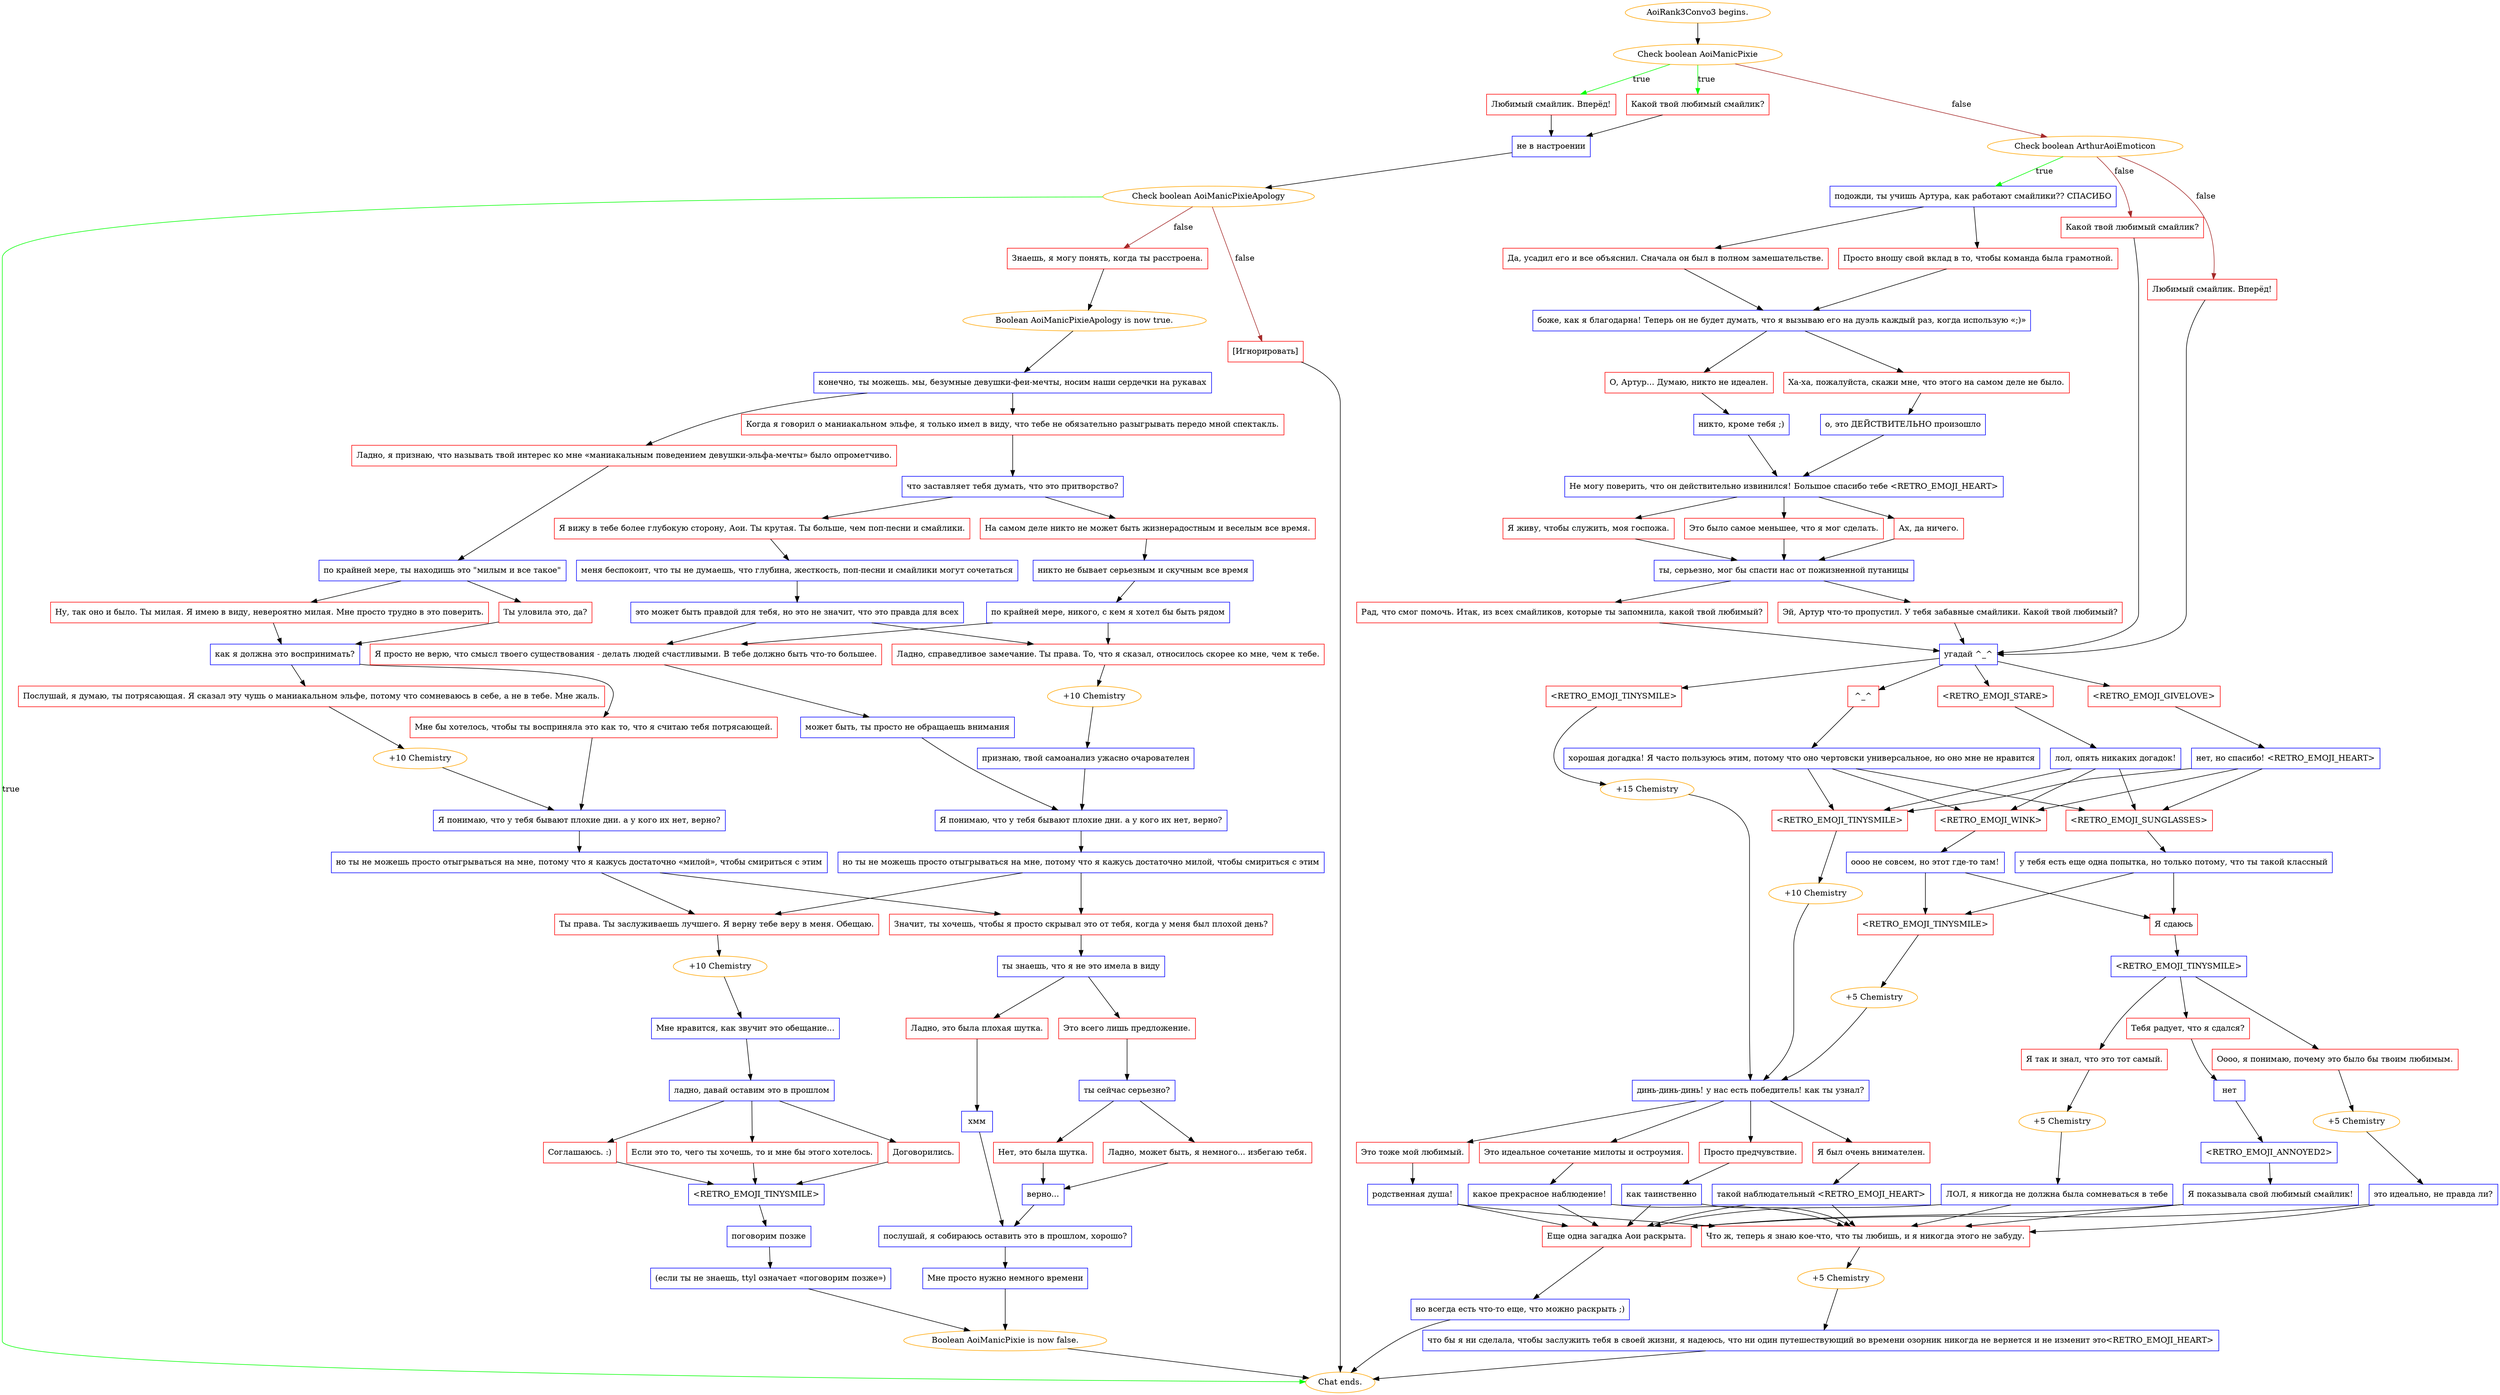 digraph {
	"AoiRank3Convo3 begins." [color=orange];
		"AoiRank3Convo3 begins." -> j3825005181;
	j3825005181 [label="Check boolean AoiManicPixie",color=orange];
		j3825005181 -> j271160918 [label=true,color=green];
		j3825005181 -> j3632709040 [label=true,color=green];
		j3825005181 -> j395414325 [label=false,color=brown];
	j271160918 [label="Какой твой любимый смайлик?",shape=box,color=red];
		j271160918 -> j2517487346;
	j3632709040 [label="Любимый смайлик. Вперёд!",shape=box,color=red];
		j3632709040 -> j2517487346;
	j395414325 [label="Check boolean ArthurAoiEmoticon",color=orange];
		j395414325 -> j3432404241 [label=true,color=green];
		j395414325 -> j1065680746 [label=false,color=brown];
		j395414325 -> j1393919268 [label=false,color=brown];
	j2517487346 [label="не в настроении",shape=box,color=blue];
		j2517487346 -> j864665741;
	j3432404241 [label="подожди, ты учишь Артура, как работают смайлики?? СПАСИБО",shape=box,color=blue];
		j3432404241 -> j3273739717;
		j3432404241 -> j2043013872;
	j1065680746 [label="Какой твой любимый смайлик?",shape=box,color=red];
		j1065680746 -> j1179529501;
	j1393919268 [label="Любимый смайлик. Вперёд!",shape=box,color=red];
		j1393919268 -> j1179529501;
	j864665741 [label="Check boolean AoiManicPixieApology",color=orange];
		j864665741 -> "Chat ends." [label=true,color=green];
		j864665741 -> j37447865 [label=false,color=brown];
		j864665741 -> j3432236701 [label=false,color=brown];
	j3273739717 [label="Да, усадил его и все объяснил. Сначала он был в полном замешательстве.",shape=box,color=red];
		j3273739717 -> j3269995947;
	j2043013872 [label="Просто вношу свой вклад в то, чтобы команда была грамотной.",shape=box,color=red];
		j2043013872 -> j3269995947;
	j1179529501 [label="угадай ^_^",shape=box,color=blue];
		j1179529501 -> j89532442;
		j1179529501 -> j1360010320;
		j1179529501 -> j1338368183;
		j1179529501 -> j3082011685;
	"Chat ends." [color=orange];
	j37447865 [label="Знаешь, я могу понять, когда ты расстроена.",shape=box,color=red];
		j37447865 -> j2332334251;
	j3432236701 [label="[Игнорировать]",shape=box,color=red];
		j3432236701 -> "Chat ends.";
	j3269995947 [label="боже, как я благодарна! Теперь он не будет думать, что я вызываю его на дуэль каждый раз, когда использую «;)»",shape=box,color=blue];
		j3269995947 -> j3424833571;
		j3269995947 -> j3850294281;
	j89532442 [label="<RETRO_EMOJI_GIVELOVE>",shape=box,color=red];
		j89532442 -> j995207112;
	j1360010320 [label="^_^",shape=box,color=red];
		j1360010320 -> j621198929;
	j1338368183 [label="<RETRO_EMOJI_STARE>",shape=box,color=red];
		j1338368183 -> j1220094258;
	j3082011685 [label="<RETRO_EMOJI_TINYSMILE>",shape=box,color=red];
		j3082011685 -> j1976888269;
	j2332334251 [label="Boolean AoiManicPixieApology is now true.",color=orange];
		j2332334251 -> j1219294380;
	j3424833571 [label="Ха-ха, пожалуйста, скажи мне, что этого на самом деле не было.",shape=box,color=red];
		j3424833571 -> j3544032075;
	j3850294281 [label="О, Артур... Думаю, никто не идеален.",shape=box,color=red];
		j3850294281 -> j4278772316;
	j995207112 [label="нет, но спасибо! <RETRO_EMOJI_HEART>",shape=box,color=blue];
		j995207112 -> j1291087075;
		j995207112 -> j448978631;
		j995207112 -> j1462941520;
	j621198929 [label="хорошая догадка! Я часто пользуюсь этим, потому что оно чертовски универсальное, но оно мне не нравится",shape=box,color=blue];
		j621198929 -> j1291087075;
		j621198929 -> j448978631;
		j621198929 -> j1462941520;
	j1220094258 [label="лол, опять никаких догадок!",shape=box,color=blue];
		j1220094258 -> j1291087075;
		j1220094258 -> j448978631;
		j1220094258 -> j1462941520;
	j1976888269 [label="+15 Chemistry",color=orange];
		j1976888269 -> j3216963733;
	j1219294380 [label="конечно, ты можешь. мы, безумные девушки-феи-мечты, носим наши сердечки на рукавах",shape=box,color=blue];
		j1219294380 -> j2180434735;
		j1219294380 -> j2085883107;
	j3544032075 [label="о, это ДЕЙСТВИТЕЛЬНО произошло",shape=box,color=blue];
		j3544032075 -> j3806424641;
	j4278772316 [label="никто, кроме тебя ;)",shape=box,color=blue];
		j4278772316 -> j3806424641;
	j1291087075 [label="<RETRO_EMOJI_WINK>",shape=box,color=red];
		j1291087075 -> j2960535382;
	j448978631 [label="<RETRO_EMOJI_SUNGLASSES>",shape=box,color=red];
		j448978631 -> j2591156322;
	j1462941520 [label="<RETRO_EMOJI_TINYSMILE>",shape=box,color=red];
		j1462941520 -> j3589853417;
	j3216963733 [label="динь-динь-динь! у нас есть победитель! как ты узнал?",shape=box,color=blue];
		j3216963733 -> j221598223;
		j3216963733 -> j1108624876;
		j3216963733 -> j1283217844;
		j3216963733 -> j3113932930;
	j2180434735 [label="Ладно, я признаю, что называть твой интерес ко мне «маниакальным поведением девушки-эльфа-мечты» было опрометчиво.",shape=box,color=red];
		j2180434735 -> j1494899532;
	j2085883107 [label="Когда я говорил о маниакальном эльфе, я только имел в виду, что тебе не обязательно разыгрывать передо мной спектакль.",shape=box,color=red];
		j2085883107 -> j2518660584;
	j3806424641 [label="Не могу поверить, что он действительно извинился! Большое спасибо тебе <RETRO_EMOJI_HEART>",shape=box,color=blue];
		j3806424641 -> j756389877;
		j3806424641 -> j3140159989;
		j3806424641 -> j1589345511;
	j2960535382 [label="оооо не совсем, но этот где-то там!",shape=box,color=blue];
		j2960535382 -> j1446931999;
		j2960535382 -> j1994916331;
	j2591156322 [label="у тебя есть еще одна попытка, но только потому, что ты такой классный",shape=box,color=blue];
		j2591156322 -> j1446931999;
		j2591156322 -> j1994916331;
	j3589853417 [label="+10 Chemistry",color=orange];
		j3589853417 -> j3216963733;
	j221598223 [label="Это тоже мой любимый.",shape=box,color=red];
		j221598223 -> j1108998776;
	j1108624876 [label="Это идеальное сочетание милоты и остроумия.",shape=box,color=red];
		j1108624876 -> j2541160125;
	j1283217844 [label="Просто предчувствие.",shape=box,color=red];
		j1283217844 -> j951371673;
	j3113932930 [label="Я был очень внимателен.",shape=box,color=red];
		j3113932930 -> j2378182870;
	j1494899532 [label="по крайней мере, ты находишь это \"милым и все такое\"",shape=box,color=blue];
		j1494899532 -> j3326458570;
		j1494899532 -> j2620507052;
	j2518660584 [label="что заставляет тебя думать, что это притворство?",shape=box,color=blue];
		j2518660584 -> j339998192;
		j2518660584 -> j612092893;
	j756389877 [label="Ах, да ничего.",shape=box,color=red];
		j756389877 -> j3377489741;
	j3140159989 [label="Я живу, чтобы служить, моя госпожа.",shape=box,color=red];
		j3140159989 -> j3377489741;
	j1589345511 [label="Это было самое меньшее, что я мог сделать.",shape=box,color=red];
		j1589345511 -> j3377489741;
	j1446931999 [label="Я сдаюсь",shape=box,color=red];
		j1446931999 -> j780436877;
	j1994916331 [label="<RETRO_EMOJI_TINYSMILE>",shape=box,color=red];
		j1994916331 -> j2006928511;
	j1108998776 [label="родственная душа!",shape=box,color=blue];
		j1108998776 -> j4260423135;
		j1108998776 -> j214418582;
	j2541160125 [label="какое прекрасное наблюдение!",shape=box,color=blue];
		j2541160125 -> j4260423135;
		j2541160125 -> j214418582;
	j951371673 [label="как таинственно",shape=box,color=blue];
		j951371673 -> j4260423135;
		j951371673 -> j214418582;
	j2378182870 [label="такой наблюдательный <RETRO_EMOJI_HEART>",shape=box,color=blue];
		j2378182870 -> j4260423135;
		j2378182870 -> j214418582;
	j3326458570 [label="Ну, так оно и было. Ты милая. Я имею в виду, невероятно милая. Мне просто трудно в это поверить.",shape=box,color=red];
		j3326458570 -> j152449004;
	j2620507052 [label="Ты уловила это, да?",shape=box,color=red];
		j2620507052 -> j152449004;
	j339998192 [label="На самом деле никто не может быть жизнерадостным и веселым все время.",shape=box,color=red];
		j339998192 -> j3114292043;
	j612092893 [label="Я вижу в тебе более глубокую сторону, Аои. Ты крутая. Ты больше, чем поп-песни и смайлики.",shape=box,color=red];
		j612092893 -> j1109026024;
	j3377489741 [label="ты, серьезно, мог бы спасти нас от пожизненной путаницы",shape=box,color=blue];
		j3377489741 -> j1196896372;
		j3377489741 -> j3454078256;
	j780436877 [label="<RETRO_EMOJI_TINYSMILE>",shape=box,color=blue];
		j780436877 -> j3839546492;
		j780436877 -> j3688458038;
		j780436877 -> j3741080373;
	j2006928511 [label="+5 Chemistry",color=orange];
		j2006928511 -> j3216963733;
	j4260423135 [label="Что ж, теперь я знаю кое-что, что ты любишь, и я никогда этого не забуду.",shape=box,color=red];
		j4260423135 -> j808772067;
	j214418582 [label="Еще одна загадка Аои раскрыта.",shape=box,color=red];
		j214418582 -> j264417244;
	j152449004 [label="как я должна это воспринимать?",shape=box,color=blue];
		j152449004 -> j333147612;
		j152449004 -> j3901964155;
	j3114292043 [label="никто не бывает серьезным и скучным все время",shape=box,color=blue];
		j3114292043 -> j1178261518;
	j1109026024 [label="меня беспокоит, что ты не думаешь, что глубина, жесткость, поп-песни и смайлики могут сочетаться",shape=box,color=blue];
		j1109026024 -> j1106810252;
	j1196896372 [label="Рад, что смог помочь. Итак, из всех смайликов, которые ты запомнила, какой твой любимый?",shape=box,color=red];
		j1196896372 -> j1179529501;
	j3454078256 [label="Эй, Артур что-то пропустил. У тебя забавные смайлики. Какой твой любимый?",shape=box,color=red];
		j3454078256 -> j1179529501;
	j3839546492 [label="Оооо, я понимаю, почему это было бы твоим любимым.",shape=box,color=red];
		j3839546492 -> j1470116633;
	j3688458038 [label="Тебя радует, что я сдался?",shape=box,color=red];
		j3688458038 -> j2952316167;
	j3741080373 [label="Я так и знал, что это тот самый.",shape=box,color=red];
		j3741080373 -> j3718836540;
	j808772067 [label="+5 Chemistry",color=orange];
		j808772067 -> j2912062788;
	j264417244 [label="но всегда есть что-то еще, что можно раскрыть ;)",shape=box,color=blue];
		j264417244 -> "Chat ends.";
	j333147612 [label="Послушай, я думаю, ты потрясающая. Я сказал эту чушь о маниакальном эльфе, потому что сомневаюсь в себе, а не в тебе. Мне жаль.",shape=box,color=red];
		j333147612 -> j1473903828;
	j3901964155 [label="Мне бы хотелось, чтобы ты восприняла это как то, что я считаю тебя потрясающей.",shape=box,color=red];
		j3901964155 -> j3627587347;
	j1178261518 [label="по крайней мере, никого, с кем я хотел бы быть рядом",shape=box,color=blue];
		j1178261518 -> j1467988254;
		j1178261518 -> j988877454;
	j1106810252 [label="это может быть правдой для тебя, но это не значит, что это правда для всех",shape=box,color=blue];
		j1106810252 -> j988877454;
		j1106810252 -> j1467988254;
	j1470116633 [label="+5 Chemistry",color=orange];
		j1470116633 -> j1779625069;
	j2952316167 [label="нет",shape=box,color=blue];
		j2952316167 -> j690395037;
	j3718836540 [label="+5 Chemistry",color=orange];
		j3718836540 -> j29326264;
	j2912062788 [label="что бы я ни сделала, чтобы заслужить тебя в своей жизни, я надеюсь, что ни один путешествующий во времени озорник никогда не вернется и не изменит это<RETRO_EMOJI_HEART>",shape=box,color=blue];
		j2912062788 -> "Chat ends.";
	j1473903828 [label="+10 Chemistry",color=orange];
		j1473903828 -> j3627587347;
	j3627587347 [label="Я понимаю, что у тебя бывают плохие дни. а у кого их нет, верно?",shape=box,color=blue];
		j3627587347 -> j447363733;
	j1467988254 [label="Я просто не верю, что смысл твоего существования - делать людей счастливыми. В тебе должно быть что-то большее.",shape=box,color=red];
		j1467988254 -> j1014710261;
	j988877454 [label="Ладно, справедливое замечание. Ты права. То, что я сказал, относилось скорее ко мне, чем к тебе.",shape=box,color=red];
		j988877454 -> j2226795293;
	j1779625069 [label="это идеально, не правда ли?",shape=box,color=blue];
		j1779625069 -> j4260423135;
		j1779625069 -> j214418582;
	j690395037 [label="<RETRO_EMOJI_ANNOYED2>",shape=box,color=blue];
		j690395037 -> j2707508817;
	j29326264 [label="ЛОЛ, я никогда не должна была сомневаться в тебе",shape=box,color=blue];
		j29326264 -> j4260423135;
		j29326264 -> j214418582;
	j447363733 [label="но ты не можешь просто отыгрываться на мне, потому что я кажусь достаточно «милой», чтобы смириться с этим",shape=box,color=blue];
		j447363733 -> j1221975046;
		j447363733 -> j929508770;
	j1014710261 [label="может быть, ты просто не обращаешь внимания",shape=box,color=blue];
		j1014710261 -> j2251036024;
	j2226795293 [label="+10 Chemistry",color=orange];
		j2226795293 -> j252554490;
	j2707508817 [label="Я показывала свой любимый смайлик!",shape=box,color=blue];
		j2707508817 -> j4260423135;
		j2707508817 -> j214418582;
	j1221975046 [label="Ты права. Ты заслуживаешь лучшего. Я верну тебе веру в меня. Обещаю.",shape=box,color=red];
		j1221975046 -> j863319171;
	j929508770 [label="Значит, ты хочешь, чтобы я просто скрывал это от тебя, когда у меня был плохой день?",shape=box,color=red];
		j929508770 -> j2073752301;
	j2251036024 [label="Я понимаю, что у тебя бывают плохие дни. а у кого их нет, верно?",shape=box,color=blue];
		j2251036024 -> j1760017221;
	j252554490 [label="признаю, твой самоанализ ужасно очарователен",shape=box,color=blue];
		j252554490 -> j2251036024;
	j863319171 [label="+10 Chemistry",color=orange];
		j863319171 -> j2129667197;
	j2073752301 [label="ты знаешь, что я не это имела в виду",shape=box,color=blue];
		j2073752301 -> j2927291853;
		j2073752301 -> j4241338743;
	j1760017221 [label="но ты не можешь просто отыгрываться на мне, потому что я кажусь достаточно милой, чтобы смириться с этим",shape=box,color=blue];
		j1760017221 -> j1221975046;
		j1760017221 -> j929508770;
	j2129667197 [label="Мне нравится, как звучит это обещание...",shape=box,color=blue];
		j2129667197 -> j813137504;
	j2927291853 [label="Это всего лишь предложение.",shape=box,color=red];
		j2927291853 -> j338906125;
	j4241338743 [label="Ладно, это была плохая шутка.",shape=box,color=red];
		j4241338743 -> j234295228;
	j813137504 [label="ладно, давай оставим это в прошлом",shape=box,color=blue];
		j813137504 -> j916209235;
		j813137504 -> j445252168;
		j813137504 -> j1706969485;
	j338906125 [label="ты сейчас серьезно?",shape=box,color=blue];
		j338906125 -> j401762078;
		j338906125 -> j1108096142;
	j234295228 [label="хмм",shape=box,color=blue];
		j234295228 -> j194269674;
	j916209235 [label="Договорились.",shape=box,color=red];
		j916209235 -> j947172707;
	j445252168 [label="Соглашаюсь. :)",shape=box,color=red];
		j445252168 -> j947172707;
	j1706969485 [label="Если это то, чего ты хочешь, то и мне бы этого хотелось.",shape=box,color=red];
		j1706969485 -> j947172707;
	j401762078 [label="Ладно, может быть, я немного... избегаю тебя.",shape=box,color=red];
		j401762078 -> j3301705365;
	j1108096142 [label="Нет, это была шутка.",shape=box,color=red];
		j1108096142 -> j3301705365;
	j194269674 [label="послушай, я собираюсь оставить это в прошлом, хорошо?",shape=box,color=blue];
		j194269674 -> j2170117060;
	j947172707 [label="<RETRO_EMOJI_TINYSMILE>",shape=box,color=blue];
		j947172707 -> j869934347;
	j3301705365 [label="верно...",shape=box,color=blue];
		j3301705365 -> j194269674;
	j2170117060 [label="Мне просто нужно немного времени",shape=box,color=blue];
		j2170117060 -> j4025535607;
	j869934347 [label="поговорим позже",shape=box,color=blue];
		j869934347 -> j284836817;
	j4025535607 [label="Boolean AoiManicPixie is now false.",color=orange];
		j4025535607 -> "Chat ends.";
	j284836817 [label="(если ты не знаешь, ttyl означает «поговорим позже»)",shape=box,color=blue];
		j284836817 -> j4025535607;
}
